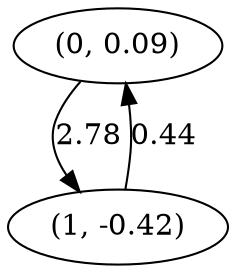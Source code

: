 digraph {
    0 [ label = "(0, 0.09)" ]
    1 [ label = "(1, -0.42)" ]
    1 -> 0 [ label = "0.44" ]
    0 -> 1 [ label = "2.78" ]
}

